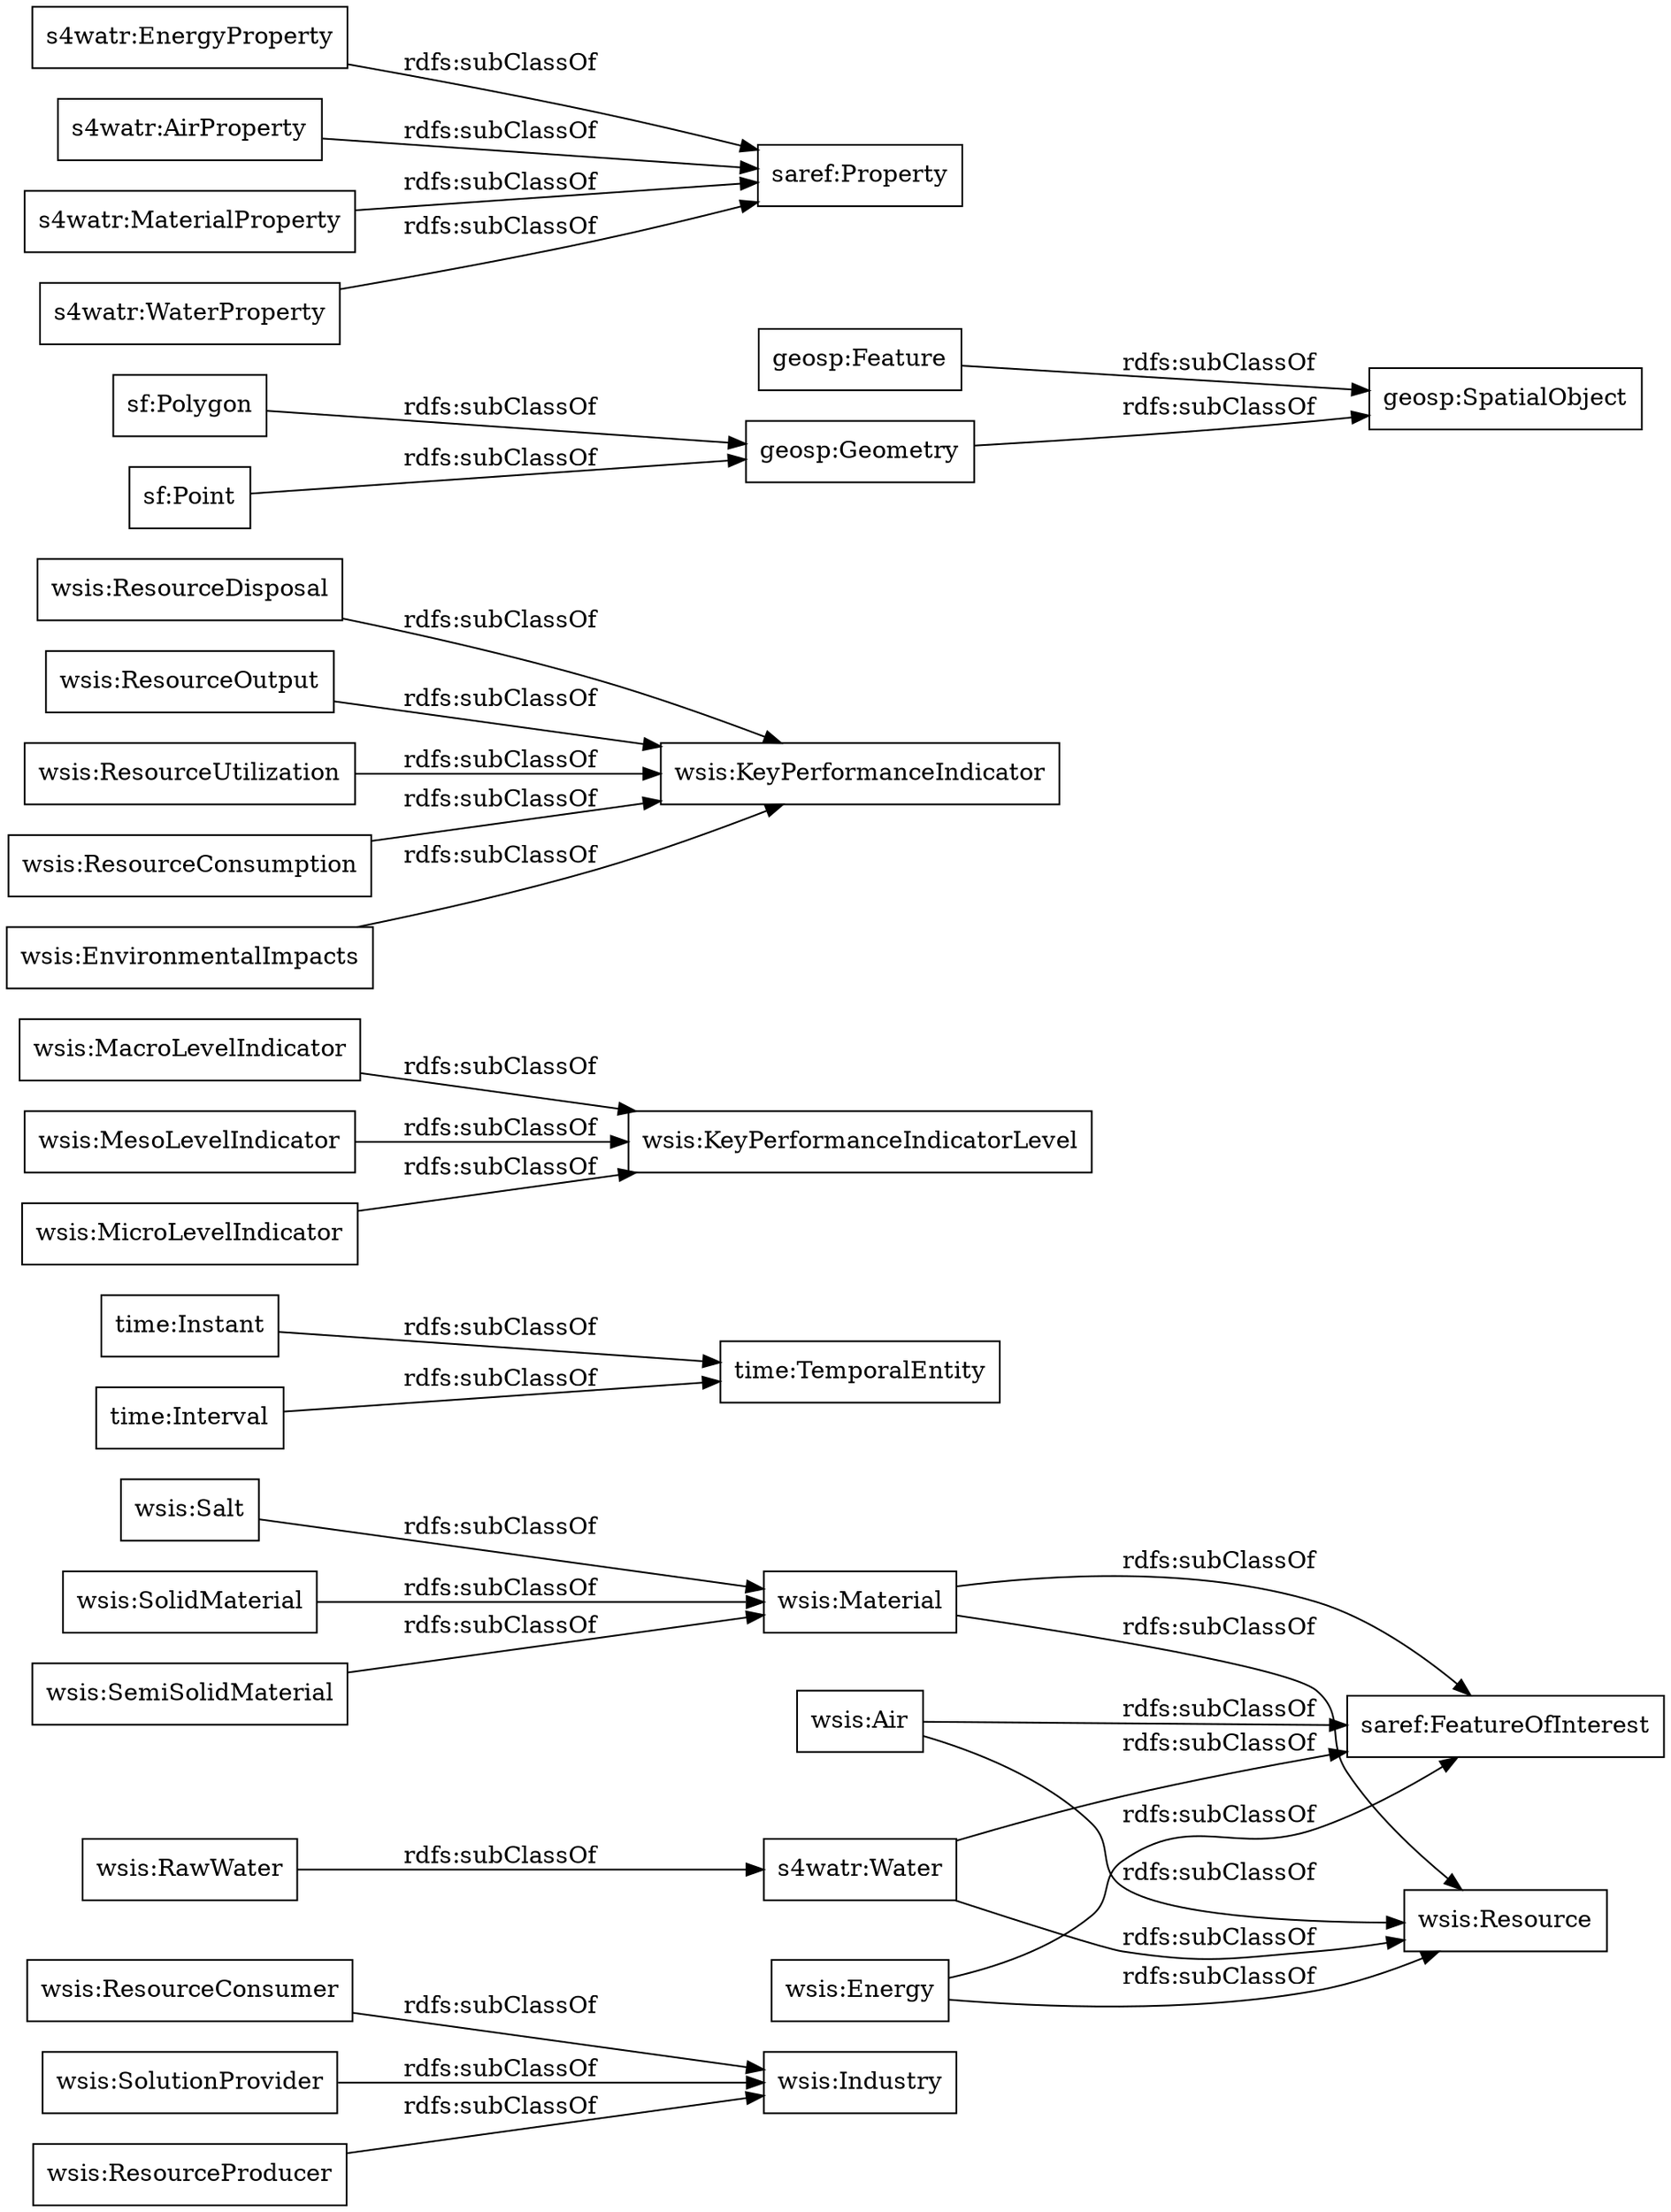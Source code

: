 digraph ar2dtool_diagram { 
rankdir=LR;
size="1000"
node [shape = rectangle, color="black"]; "wsis:ResourceConsumer" "wsis:Material" "time:Instant" "saref:FeatureOfInterest" "wsis:RawWater" "wsis:Energy" "wsis:MacroLevelIndicator" "wsis:Salt" "wsis:ResourceDisposal" "geosp:Geometry" "wsis:ResourceOutput" "s4watr:EnergyProperty" "wsis:ResourceUtilization" "sf:Polygon" "sf:Point" "wsis:ResourceConsumption" "wsis:EnvironmentalImpacts" "s4watr:AirProperty" "geosp:SpatialObject" "wsis:KeyPerformanceIndicatorLevel" "time:Interval" "s4watr:Water" "time:TemporalEntity" "wsis:SolutionProvider" "wsis:Air" "wsis:MesoLevelIndicator" "s4watr:MaterialProperty" "geosp:Feature" "wsis:MicroLevelIndicator" "wsis:SolidMaterial" "wsis:SemiSolidMaterial" "wsis:ResourceProducer" "wsis:Industry" "s4watr:WaterProperty" "wsis:Resource" "saref:Property" ; /*classes style*/
	"wsis:Energy" -> "wsis:Resource" [ label = "rdfs:subClassOf" ];
	"wsis:Energy" -> "saref:FeatureOfInterest" [ label = "rdfs:subClassOf" ];
	"s4watr:AirProperty" -> "saref:Property" [ label = "rdfs:subClassOf" ];
	"wsis:EnvironmentalImpacts" -> "wsis:KeyPerformanceIndicator" [ label = "rdfs:subClassOf" ];
	"wsis:MacroLevelIndicator" -> "wsis:KeyPerformanceIndicatorLevel" [ label = "rdfs:subClassOf" ];
	"s4watr:WaterProperty" -> "saref:Property" [ label = "rdfs:subClassOf" ];
	"wsis:Salt" -> "wsis:Material" [ label = "rdfs:subClassOf" ];
	"wsis:ResourceDisposal" -> "wsis:KeyPerformanceIndicator" [ label = "rdfs:subClassOf" ];
	"wsis:ResourceConsumption" -> "wsis:KeyPerformanceIndicator" [ label = "rdfs:subClassOf" ];
	"s4watr:Water" -> "wsis:Resource" [ label = "rdfs:subClassOf" ];
	"s4watr:Water" -> "saref:FeatureOfInterest" [ label = "rdfs:subClassOf" ];
	"wsis:Material" -> "wsis:Resource" [ label = "rdfs:subClassOf" ];
	"wsis:Material" -> "saref:FeatureOfInterest" [ label = "rdfs:subClassOf" ];
	"time:Interval" -> "time:TemporalEntity" [ label = "rdfs:subClassOf" ];
	"wsis:SemiSolidMaterial" -> "wsis:Material" [ label = "rdfs:subClassOf" ];
	"geosp:Feature" -> "geosp:SpatialObject" [ label = "rdfs:subClassOf" ];
	"wsis:ResourceProducer" -> "wsis:Industry" [ label = "rdfs:subClassOf" ];
	"wsis:MicroLevelIndicator" -> "wsis:KeyPerformanceIndicatorLevel" [ label = "rdfs:subClassOf" ];
	"wsis:ResourceOutput" -> "wsis:KeyPerformanceIndicator" [ label = "rdfs:subClassOf" ];
	"sf:Polygon" -> "geosp:Geometry" [ label = "rdfs:subClassOf" ];
	"wsis:Air" -> "wsis:Resource" [ label = "rdfs:subClassOf" ];
	"wsis:Air" -> "saref:FeatureOfInterest" [ label = "rdfs:subClassOf" ];
	"wsis:ResourceUtilization" -> "wsis:KeyPerformanceIndicator" [ label = "rdfs:subClassOf" ];
	"sf:Point" -> "geosp:Geometry" [ label = "rdfs:subClassOf" ];
	"time:Instant" -> "time:TemporalEntity" [ label = "rdfs:subClassOf" ];
	"wsis:RawWater" -> "s4watr:Water" [ label = "rdfs:subClassOf" ];
	"wsis:SolidMaterial" -> "wsis:Material" [ label = "rdfs:subClassOf" ];
	"wsis:MesoLevelIndicator" -> "wsis:KeyPerformanceIndicatorLevel" [ label = "rdfs:subClassOf" ];
	"geosp:Geometry" -> "geosp:SpatialObject" [ label = "rdfs:subClassOf" ];
	"s4watr:EnergyProperty" -> "saref:Property" [ label = "rdfs:subClassOf" ];
	"wsis:SolutionProvider" -> "wsis:Industry" [ label = "rdfs:subClassOf" ];
	"s4watr:MaterialProperty" -> "saref:Property" [ label = "rdfs:subClassOf" ];
	"wsis:ResourceConsumer" -> "wsis:Industry" [ label = "rdfs:subClassOf" ];

}
